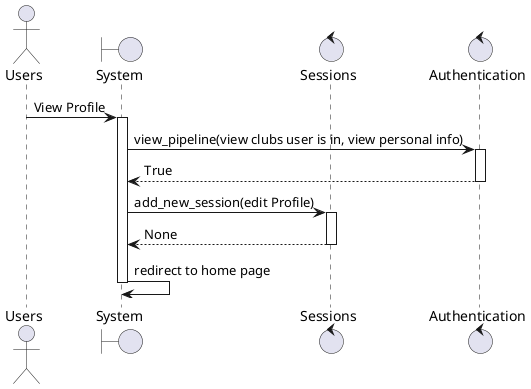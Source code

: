@startuml login
actor Users
boundary "System" as system
control "Sessions" as sessions
control "Authentication" as auth
Users -> system: View Profile
activate system
system -> auth: view_pipeline(view clubs user is in, view personal info)
activate auth
auth --> system: True
deactivate auth
system -> sessions: add_new_session(edit Profile)
activate sessions
sessions --> system: None
deactivate sessions
system -> system: redirect to home page
deactivate system
@enduml